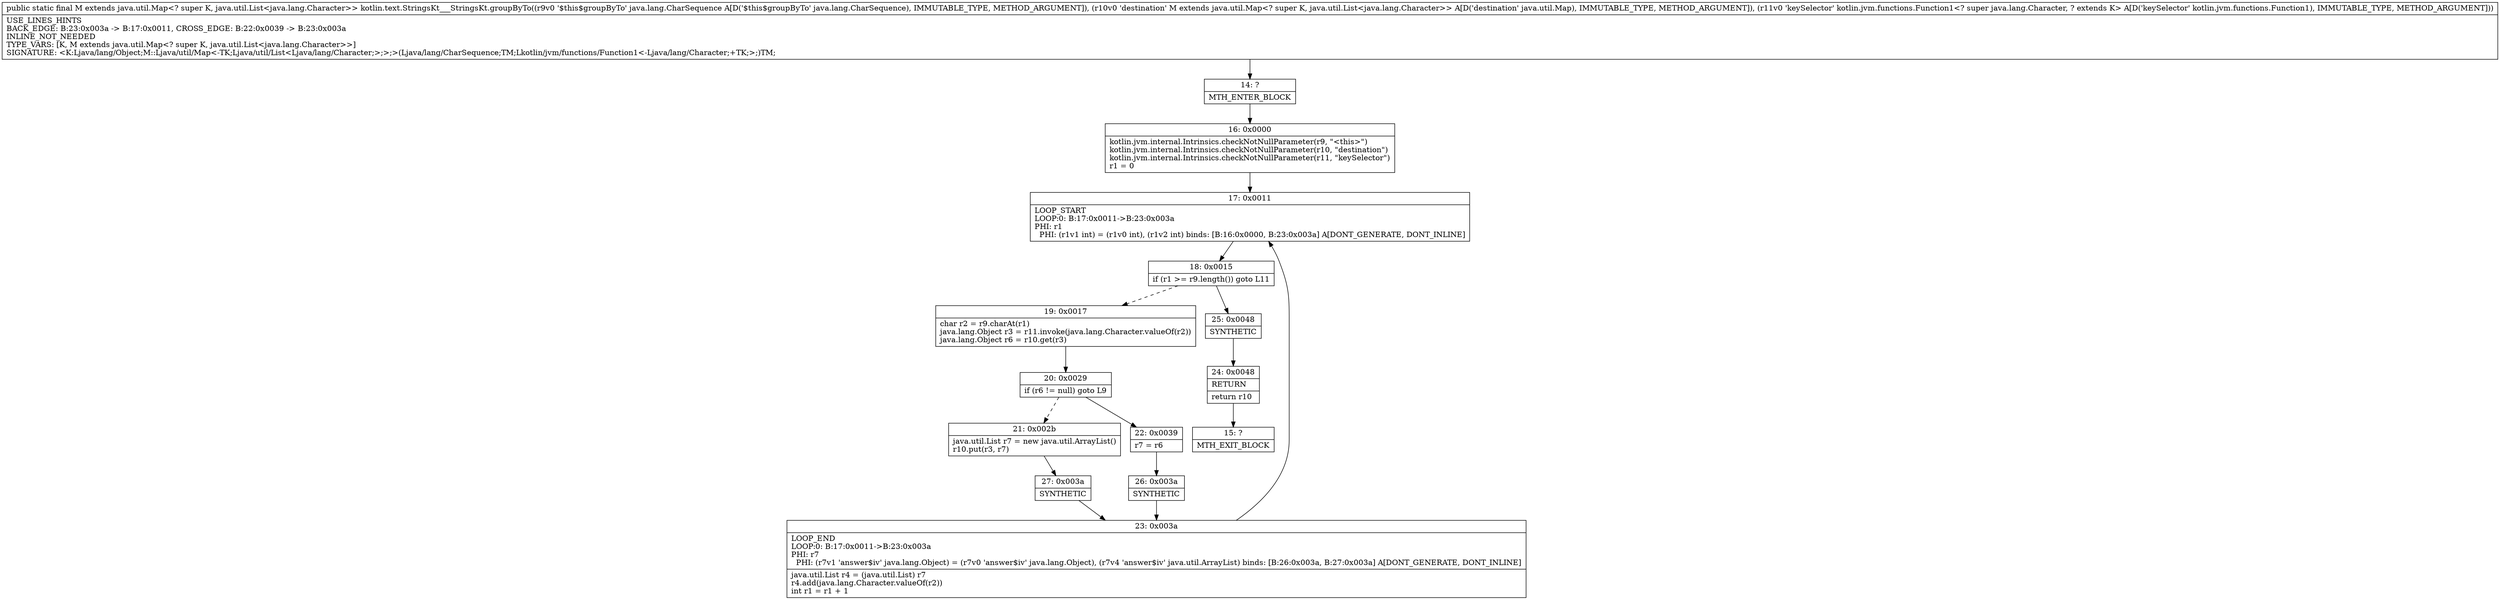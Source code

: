 digraph "CFG forkotlin.text.StringsKt___StringsKt.groupByTo(Ljava\/lang\/CharSequence;Ljava\/util\/Map;Lkotlin\/jvm\/functions\/Function1;)Ljava\/util\/Map;" {
Node_14 [shape=record,label="{14\:\ ?|MTH_ENTER_BLOCK\l}"];
Node_16 [shape=record,label="{16\:\ 0x0000|kotlin.jvm.internal.Intrinsics.checkNotNullParameter(r9, \"\<this\>\")\lkotlin.jvm.internal.Intrinsics.checkNotNullParameter(r10, \"destination\")\lkotlin.jvm.internal.Intrinsics.checkNotNullParameter(r11, \"keySelector\")\lr1 = 0\l}"];
Node_17 [shape=record,label="{17\:\ 0x0011|LOOP_START\lLOOP:0: B:17:0x0011\-\>B:23:0x003a\lPHI: r1 \l  PHI: (r1v1 int) = (r1v0 int), (r1v2 int) binds: [B:16:0x0000, B:23:0x003a] A[DONT_GENERATE, DONT_INLINE]\l}"];
Node_18 [shape=record,label="{18\:\ 0x0015|if (r1 \>= r9.length()) goto L11\l}"];
Node_19 [shape=record,label="{19\:\ 0x0017|char r2 = r9.charAt(r1)\ljava.lang.Object r3 = r11.invoke(java.lang.Character.valueOf(r2))\ljava.lang.Object r6 = r10.get(r3)\l}"];
Node_20 [shape=record,label="{20\:\ 0x0029|if (r6 != null) goto L9\l}"];
Node_21 [shape=record,label="{21\:\ 0x002b|java.util.List r7 = new java.util.ArrayList()\lr10.put(r3, r7)\l}"];
Node_27 [shape=record,label="{27\:\ 0x003a|SYNTHETIC\l}"];
Node_23 [shape=record,label="{23\:\ 0x003a|LOOP_END\lLOOP:0: B:17:0x0011\-\>B:23:0x003a\lPHI: r7 \l  PHI: (r7v1 'answer$iv' java.lang.Object) = (r7v0 'answer$iv' java.lang.Object), (r7v4 'answer$iv' java.util.ArrayList) binds: [B:26:0x003a, B:27:0x003a] A[DONT_GENERATE, DONT_INLINE]\l|java.util.List r4 = (java.util.List) r7\lr4.add(java.lang.Character.valueOf(r2))\lint r1 = r1 + 1\l}"];
Node_22 [shape=record,label="{22\:\ 0x0039|r7 = r6\l}"];
Node_26 [shape=record,label="{26\:\ 0x003a|SYNTHETIC\l}"];
Node_25 [shape=record,label="{25\:\ 0x0048|SYNTHETIC\l}"];
Node_24 [shape=record,label="{24\:\ 0x0048|RETURN\l|return r10\l}"];
Node_15 [shape=record,label="{15\:\ ?|MTH_EXIT_BLOCK\l}"];
MethodNode[shape=record,label="{public static final M extends java.util.Map\<? super K, java.util.List\<java.lang.Character\>\> kotlin.text.StringsKt___StringsKt.groupByTo((r9v0 '$this$groupByTo' java.lang.CharSequence A[D('$this$groupByTo' java.lang.CharSequence), IMMUTABLE_TYPE, METHOD_ARGUMENT]), (r10v0 'destination' M extends java.util.Map\<? super K, java.util.List\<java.lang.Character\>\> A[D('destination' java.util.Map), IMMUTABLE_TYPE, METHOD_ARGUMENT]), (r11v0 'keySelector' kotlin.jvm.functions.Function1\<? super java.lang.Character, ? extends K\> A[D('keySelector' kotlin.jvm.functions.Function1), IMMUTABLE_TYPE, METHOD_ARGUMENT]))  | USE_LINES_HINTS\lBACK_EDGE: B:23:0x003a \-\> B:17:0x0011, CROSS_EDGE: B:22:0x0039 \-\> B:23:0x003a\lINLINE_NOT_NEEDED\lTYPE_VARS: [K, M extends java.util.Map\<? super K, java.util.List\<java.lang.Character\>\>]\lSIGNATURE: \<K:Ljava\/lang\/Object;M::Ljava\/util\/Map\<\-TK;Ljava\/util\/List\<Ljava\/lang\/Character;\>;\>;\>(Ljava\/lang\/CharSequence;TM;Lkotlin\/jvm\/functions\/Function1\<\-Ljava\/lang\/Character;+TK;\>;)TM;\l}"];
MethodNode -> Node_14;Node_14 -> Node_16;
Node_16 -> Node_17;
Node_17 -> Node_18;
Node_18 -> Node_19[style=dashed];
Node_18 -> Node_25;
Node_19 -> Node_20;
Node_20 -> Node_21[style=dashed];
Node_20 -> Node_22;
Node_21 -> Node_27;
Node_27 -> Node_23;
Node_23 -> Node_17;
Node_22 -> Node_26;
Node_26 -> Node_23;
Node_25 -> Node_24;
Node_24 -> Node_15;
}

